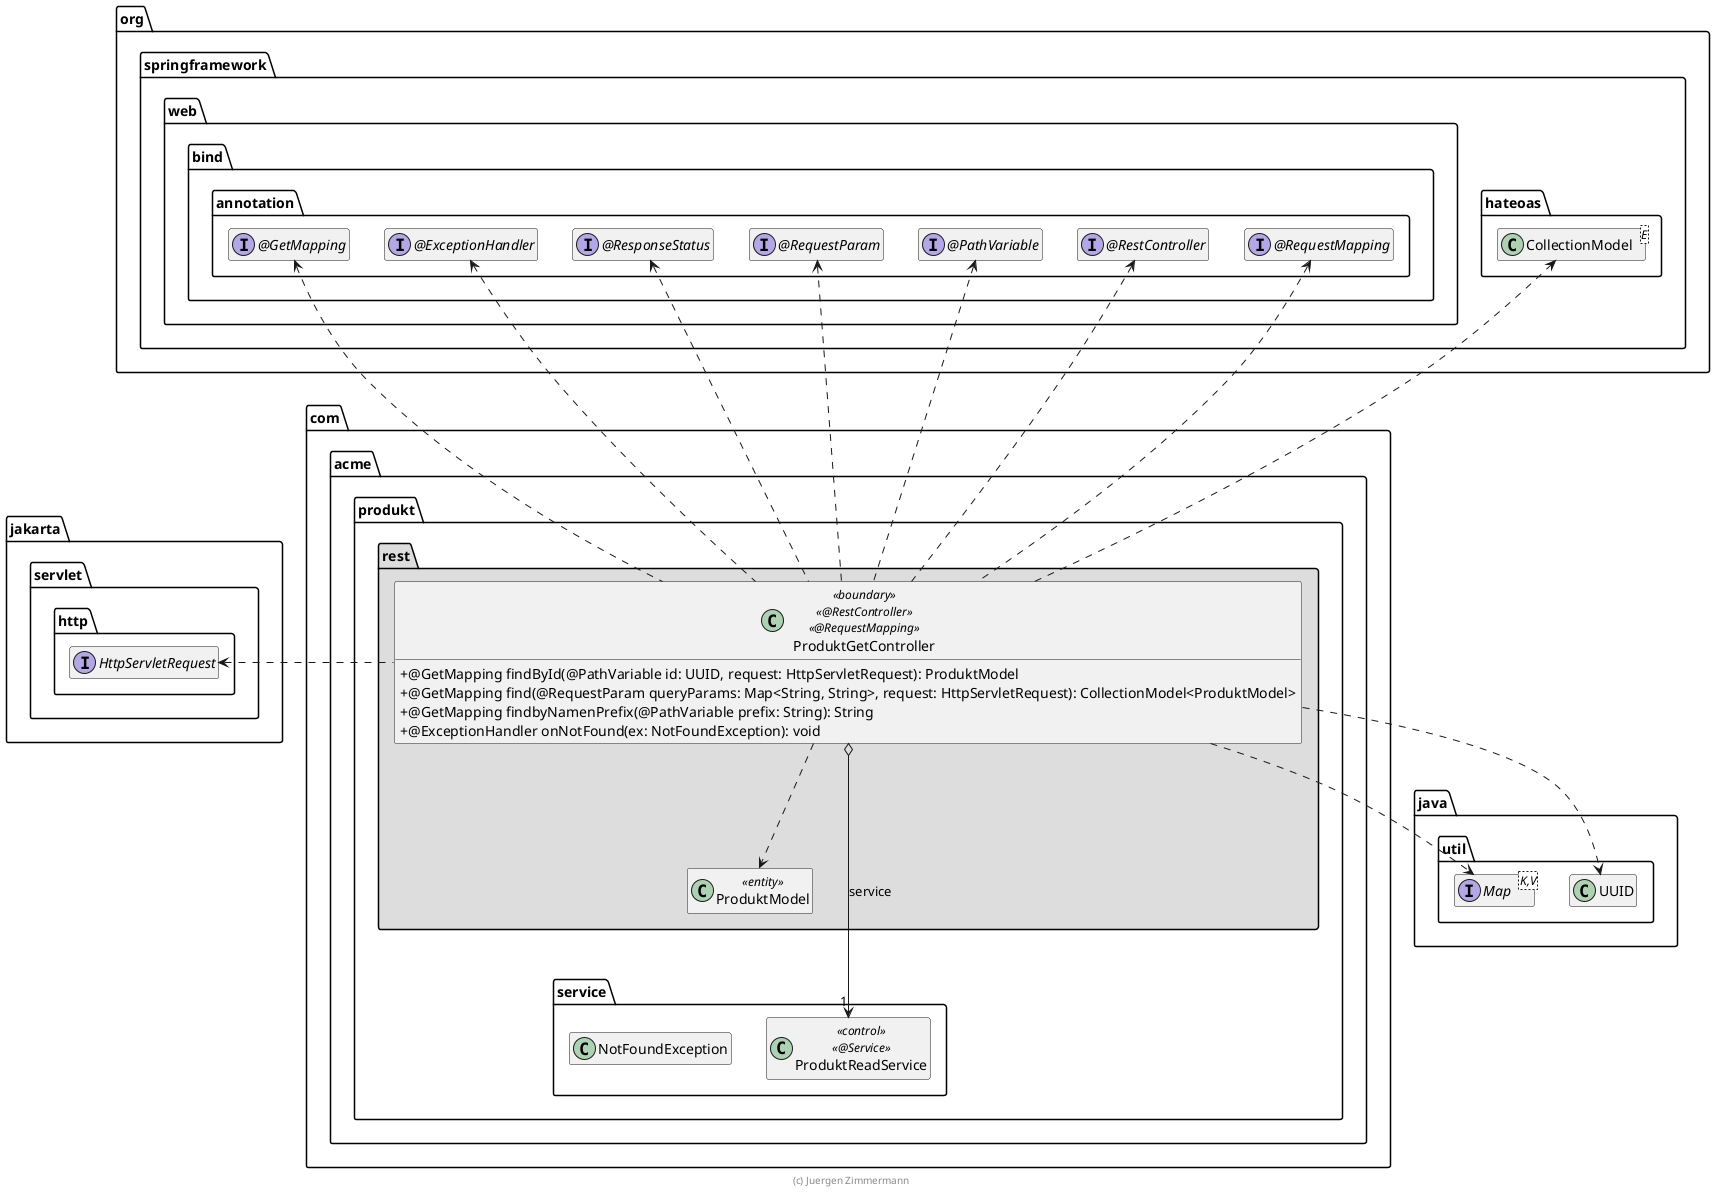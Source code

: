 ' Copyright (C) 2019 - present Juergen Zimmermann, Hochschule Karlsruhe
'
' This program is free software: you can redistribute it and/or modify
' it under the terms of the GNU General Public License as published by
' the Free Software Foundation, either version 3 of the License, or
' (at your option) any later version.
'
' This program is distributed in the hope that it will be useful,
' but WITHOUT ANY WARRANTY; without even the implied warranty of
' MERCHANTABILITY or FITNESS FOR A PARTICULAR PURPOSE.  See the
' GNU General Public License for more details.
'
' You should have received a copy of the GNU General Public License
' along with this program.  If not, see <https://www.gnu.org/licenses/>.
@startuml ProduktGetController

skinparam classAttributeIconSize 0

package org.springframework {
    package web.bind.annotation {
        interface "@RestController" as RestController
        interface "@RequestMapping" as RequestMapping
        interface "@PathVariable" as PathVariable
        interface "@RequestParam" as RequestParam
        interface "@ExceptionHandler" as ExceptionHandler
        interface "@ResponseStatus" as ResponseStatus
        interface "@GetMapping" as GetMapping
    }

    package hateoas {
        class CollectionModel<E>
    }
}

package jakarta.servlet.http {
    interface HttpServletRequest
}

package java.util {
    interface Map<K,V>
    class UUID
}

package com.acme.produkt {
    package service {
        class ProduktReadService << control >> << @Service >>
        class NotFoundException
    }

    package rest #DDDDDD {
        class ProduktModel <<entity>>

        class ProduktGetController << boundary >> << @RestController >> << @RequestMapping >> {
            + @GetMapping findById(@PathVariable id: UUID, request: HttpServletRequest): ProduktModel
            + @GetMapping find(@RequestParam queryParams: Map<String, String>, request: HttpServletRequest): CollectionModel<ProduktModel>
            + @GetMapping findbyNamenPrefix(@PathVariable prefix: String): String
            + @ExceptionHandler onNotFound(ex: NotFoundException): void
        }

        ProduktGetController o--> "1" ProduktReadService : service
        ProduktGetController ..> ProduktModel

        ProduktGetController .left.> HttpServletRequest

        ProduktGetController .up.> RequestMapping
        ProduktGetController .up.> RestController
        ProduktGetController .up.> CollectionModel
        ProduktGetController .up.> PathVariable
        ProduktGetController .up.> RequestParam
        ProduktGetController .up.> ResponseStatus
        ProduktGetController .up.> ExceptionHandler
        ProduktGetController .up.> GetMapping

        ProduktGetController .down.> UUID
        ProduktGetController .down.> Map

        ProduktModel .[hidden].> ProduktReadService
    }
}

hide empty members

footer (c) Juergen Zimmermann

@enduml
